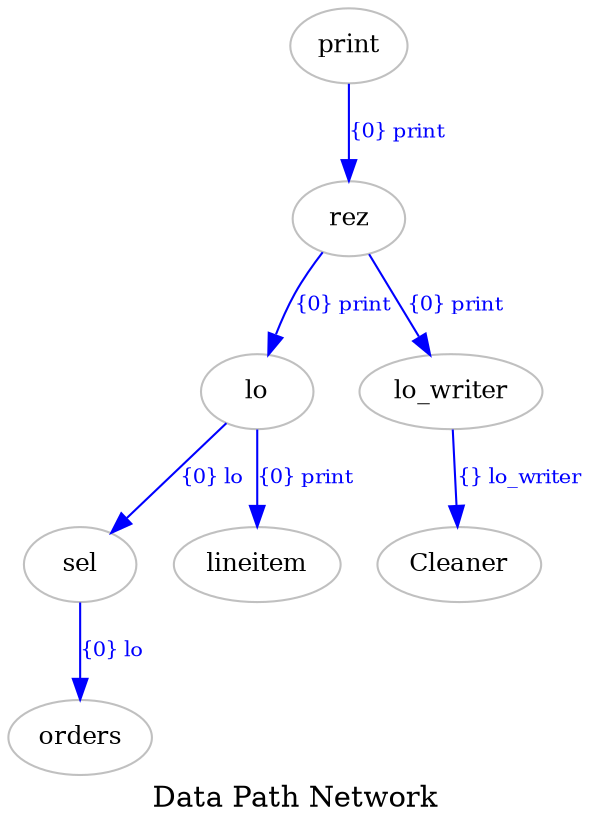 
	/* Graph */
digraph G {
	compound=true;
	rankstep=1.25;
	label="Data Path Network";
	node[shape=ellipse,fontsize=12,fontcolor=black,color=grey];
	bgcolor=white;
	edge [arrowsize=1,fontsize=10,color=blue,fontcolor=blue];

	/* Nodes */
	subgraph cluster_Cleaner {label="Cleaner"; labelloc="b";};
	subgraph cluster_orders {label="orders"; labelloc="b";};
	subgraph cluster_lineitem {label="lineitem"; labelloc="b";};
	subgraph cluster_sel {label="sel"; labelloc="b";};
	subgraph cluster_lo {label="lo"; labelloc="b";};
	subgraph cluster_rez {label="rez"; labelloc="b";};
	subgraph cluster_print {label="print"; labelloc="b";};
	subgraph cluster_lo_writer {label="lo_writer"; labelloc="b";};

	/* Relationships */
	edge [label="{0} lo"]	 sel->orders;
	edge [label="{0} print"]	 lo->lineitem;
	edge [label="{0} lo"]	 lo->sel;
	edge [label="{0} print"]	 rez->lo;
	edge [label="{0} print"]	 rez->lo_writer;
	edge [label="{0} print"]	 print->rez;
	edge [label="{} lo_writer"]	 lo_writer->Cleaner;

}
